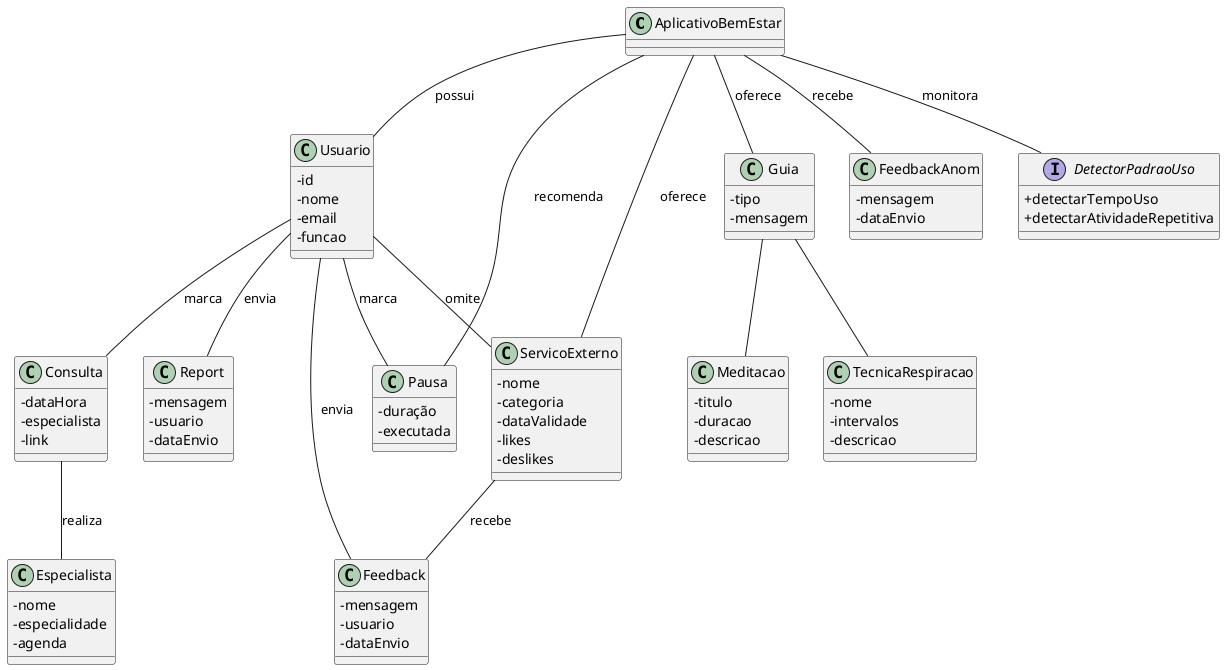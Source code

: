 @startuml
' Diagrama de classes g2
skinparam classAttributeIconSize 0

class AplicativoBemEstar

class Usuario {
    -id
    -nome
    -email
    -funcao
}

class Guia {
    -tipo
    -mensagem
}

class Meditacao {
    -titulo
    -duracao
    -descricao
}

class TecnicaRespiracao {
    -nome
    -intervalos
    -descricao
}

class ServicoExterno {
    -nome
    -categoria
    -dataValidade
    -likes
    -deslikes
}

class Especialista {
    -nome
    -especialidade
    -agenda
}

class Consulta {
    -dataHora
    -especialista
    -link
}

class Feedback {
    -mensagem
    -usuario
    -dataEnvio
}

class Report {
    -mensagem
    -usuario
    -dataEnvio
}

class FeedbackAnom {
    -mensagem
    -dataEnvio
}

class Pausa {
    -duração
    -executada
}

interface DetectorPadraoUso {
    +detectarTempoUso
    +detectarAtividadeRepetitiva
}

AplicativoBemEstar  --  DetectorPadraoUso : monitora
AplicativoBemEstar  --  Usuario : possui
AplicativoBemEstar  --  ServicoExterno : oferece
AplicativoBemEstar  --  Guia : oferece
AplicativoBemEstar  --  FeedbackAnom :recebe
AplicativoBemEstar  --  Pausa :recomenda

Usuario  --  Consulta : marca
Usuario -- Feedback : envia
Usuario  --  Pausa : marca
Usuario  --  Report : envia
Usuario  --  ServicoExterno : omite

Consulta  --  Especialista : realiza

Guia -- Meditacao 
Guia -- TecnicaRespiracao

ServicoExterno -- Feedback : recebe
@enduml
